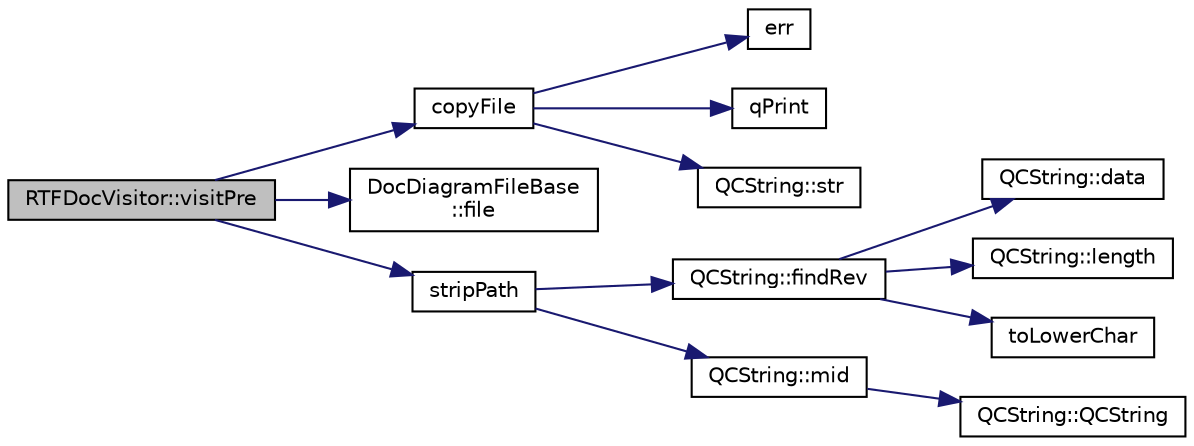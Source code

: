 digraph "RTFDocVisitor::visitPre"
{
 // LATEX_PDF_SIZE
  edge [fontname="Helvetica",fontsize="10",labelfontname="Helvetica",labelfontsize="10"];
  node [fontname="Helvetica",fontsize="10",shape=record];
  rankdir="LR";
  Node1 [label="RTFDocVisitor::visitPre",height=0.2,width=0.4,color="black", fillcolor="grey75", style="filled", fontcolor="black",tooltip=" "];
  Node1 -> Node2 [color="midnightblue",fontsize="10",style="solid"];
  Node2 [label="copyFile",height=0.2,width=0.4,color="black", fillcolor="white", style="filled",URL="$util_8cpp.html#ad35d4038b3882fdd09976d28f4a043bf",tooltip=" "];
  Node2 -> Node3 [color="midnightblue",fontsize="10",style="solid"];
  Node3 [label="err",height=0.2,width=0.4,color="black", fillcolor="white", style="filled",URL="$message_8cpp.html#aede5746344fdce99647541101eaa7f06",tooltip=" "];
  Node2 -> Node4 [color="midnightblue",fontsize="10",style="solid"];
  Node4 [label="qPrint",height=0.2,width=0.4,color="black", fillcolor="white", style="filled",URL="$qcstring_8h.html#a9851ebb5ae2f65b4d2b1d08421edbfd2",tooltip=" "];
  Node2 -> Node5 [color="midnightblue",fontsize="10",style="solid"];
  Node5 [label="QCString::str",height=0.2,width=0.4,color="black", fillcolor="white", style="filled",URL="$classQCString.html#a9824b07232eea418ab3b3e7dc3178eec",tooltip=" "];
  Node1 -> Node6 [color="midnightblue",fontsize="10",style="solid"];
  Node6 [label="DocDiagramFileBase\l::file",height=0.2,width=0.4,color="black", fillcolor="white", style="filled",URL="$classDocDiagramFileBase.html#a5cdae7030ac773d1bf630212af6f57f6",tooltip=" "];
  Node1 -> Node7 [color="midnightblue",fontsize="10",style="solid"];
  Node7 [label="stripPath",height=0.2,width=0.4,color="black", fillcolor="white", style="filled",URL="$util_8cpp.html#a3d37ec79f266698bd836af54ba75e63e",tooltip=" "];
  Node7 -> Node8 [color="midnightblue",fontsize="10",style="solid"];
  Node8 [label="QCString::findRev",height=0.2,width=0.4,color="black", fillcolor="white", style="filled",URL="$classQCString.html#ab47a6435c16d61d04fb448f1080b4e26",tooltip=" "];
  Node8 -> Node9 [color="midnightblue",fontsize="10",style="solid"];
  Node9 [label="QCString::data",height=0.2,width=0.4,color="black", fillcolor="white", style="filled",URL="$classQCString.html#ac3aa3ac1a1c36d3305eba22a2eb0d098",tooltip=" "];
  Node8 -> Node10 [color="midnightblue",fontsize="10",style="solid"];
  Node10 [label="QCString::length",height=0.2,width=0.4,color="black", fillcolor="white", style="filled",URL="$classQCString.html#ac52596733e9110b778019946d73fb268",tooltip=" "];
  Node8 -> Node11 [color="midnightblue",fontsize="10",style="solid"];
  Node11 [label="toLowerChar",height=0.2,width=0.4,color="black", fillcolor="white", style="filled",URL="$qcstring_8cpp.html#a4e545641f98651d4fb8299b407721f9b",tooltip=" "];
  Node7 -> Node12 [color="midnightblue",fontsize="10",style="solid"];
  Node12 [label="QCString::mid",height=0.2,width=0.4,color="black", fillcolor="white", style="filled",URL="$classQCString.html#a27136caf9c0bc4daca574cda6f113551",tooltip=" "];
  Node12 -> Node13 [color="midnightblue",fontsize="10",style="solid"];
  Node13 [label="QCString::QCString",height=0.2,width=0.4,color="black", fillcolor="white", style="filled",URL="$classQCString.html#ad691e1087cc03e14e00d1147ae0ecab7",tooltip=" "];
}
